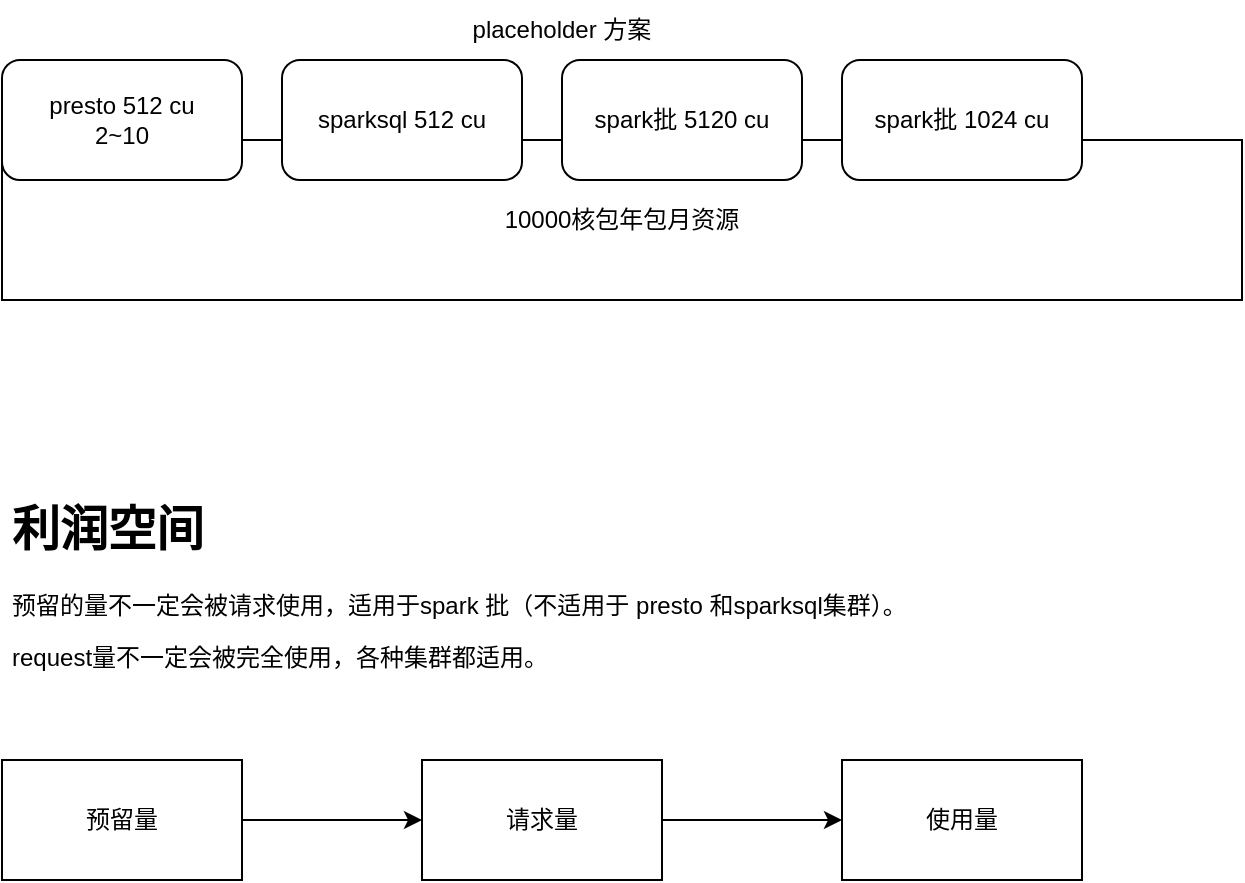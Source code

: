 <mxfile version="20.6.2" type="github">
  <diagram id="kID9qTkGEZ8yGBSbg_5T" name="Page-1">
    <mxGraphModel dx="998" dy="588" grid="1" gridSize="10" guides="1" tooltips="1" connect="1" arrows="1" fold="1" page="1" pageScale="1" pageWidth="827" pageHeight="1169" math="0" shadow="0">
      <root>
        <mxCell id="0" />
        <mxCell id="1" parent="0" />
        <mxCell id="Omq8vZw3U8IZ6o1q2XBp-1" value="10000核包年包月资源" style="rounded=0;whiteSpace=wrap;html=1;" vertex="1" parent="1">
          <mxGeometry x="100" y="350" width="620" height="80" as="geometry" />
        </mxCell>
        <mxCell id="Omq8vZw3U8IZ6o1q2XBp-2" value="presto 512 cu&lt;br&gt;2~10" style="rounded=1;whiteSpace=wrap;html=1;" vertex="1" parent="1">
          <mxGeometry x="100" y="310" width="120" height="60" as="geometry" />
        </mxCell>
        <mxCell id="Omq8vZw3U8IZ6o1q2XBp-3" value="sparksql 512 cu" style="rounded=1;whiteSpace=wrap;html=1;" vertex="1" parent="1">
          <mxGeometry x="240" y="310" width="120" height="60" as="geometry" />
        </mxCell>
        <mxCell id="Omq8vZw3U8IZ6o1q2XBp-4" value="spark批 5120 cu" style="rounded=1;whiteSpace=wrap;html=1;" vertex="1" parent="1">
          <mxGeometry x="380" y="310" width="120" height="60" as="geometry" />
        </mxCell>
        <mxCell id="Omq8vZw3U8IZ6o1q2XBp-5" value="spark批 1024 cu" style="rounded=1;whiteSpace=wrap;html=1;" vertex="1" parent="1">
          <mxGeometry x="520" y="310" width="120" height="60" as="geometry" />
        </mxCell>
        <mxCell id="Omq8vZw3U8IZ6o1q2XBp-6" value="placeholder 方案" style="text;html=1;strokeColor=none;fillColor=none;align=center;verticalAlign=middle;whiteSpace=wrap;rounded=0;" vertex="1" parent="1">
          <mxGeometry x="320" y="280" width="120" height="30" as="geometry" />
        </mxCell>
        <mxCell id="Omq8vZw3U8IZ6o1q2XBp-10" style="edgeStyle=orthogonalEdgeStyle;rounded=0;orthogonalLoop=1;jettySize=auto;html=1;" edge="1" parent="1" source="Omq8vZw3U8IZ6o1q2XBp-7" target="Omq8vZw3U8IZ6o1q2XBp-8">
          <mxGeometry relative="1" as="geometry" />
        </mxCell>
        <mxCell id="Omq8vZw3U8IZ6o1q2XBp-7" value="预留量" style="rounded=0;whiteSpace=wrap;html=1;" vertex="1" parent="1">
          <mxGeometry x="100" y="660" width="120" height="60" as="geometry" />
        </mxCell>
        <mxCell id="Omq8vZw3U8IZ6o1q2XBp-11" style="edgeStyle=orthogonalEdgeStyle;rounded=0;orthogonalLoop=1;jettySize=auto;html=1;entryX=0;entryY=0.5;entryDx=0;entryDy=0;" edge="1" parent="1" source="Omq8vZw3U8IZ6o1q2XBp-8" target="Omq8vZw3U8IZ6o1q2XBp-9">
          <mxGeometry relative="1" as="geometry" />
        </mxCell>
        <mxCell id="Omq8vZw3U8IZ6o1q2XBp-8" value="请求量" style="rounded=0;whiteSpace=wrap;html=1;" vertex="1" parent="1">
          <mxGeometry x="310" y="660" width="120" height="60" as="geometry" />
        </mxCell>
        <mxCell id="Omq8vZw3U8IZ6o1q2XBp-9" value="使用量" style="rounded=0;whiteSpace=wrap;html=1;" vertex="1" parent="1">
          <mxGeometry x="520" y="660" width="120" height="60" as="geometry" />
        </mxCell>
        <mxCell id="Omq8vZw3U8IZ6o1q2XBp-12" value="&lt;h1&gt;利润空间&lt;/h1&gt;&lt;p&gt;预留的量不一定会被请求使用，适用于spark 批（不适用于 presto 和sparksql集群）。&lt;/p&gt;&lt;p&gt;request量不一定会被完全使用，各种集群都适用。&lt;/p&gt;" style="text;html=1;strokeColor=none;fillColor=none;spacing=5;spacingTop=-20;whiteSpace=wrap;overflow=hidden;rounded=0;" vertex="1" parent="1">
          <mxGeometry x="100" y="525" width="510" height="120" as="geometry" />
        </mxCell>
      </root>
    </mxGraphModel>
  </diagram>
</mxfile>
